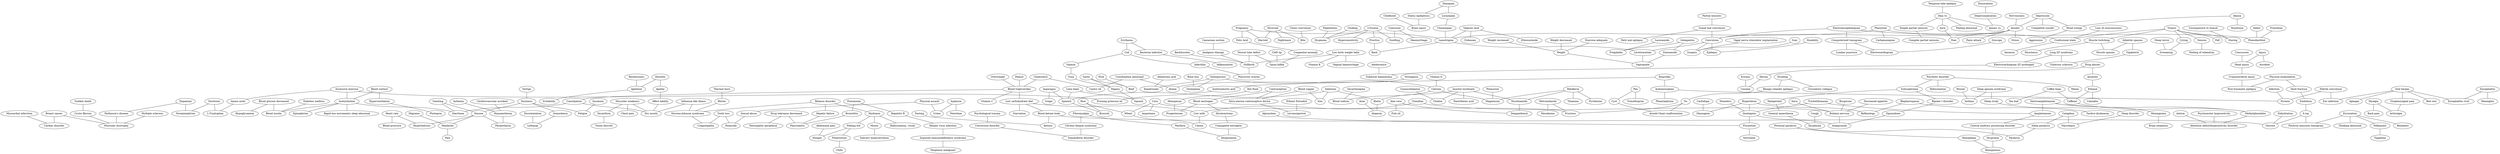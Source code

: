 strict graph layer1 {
	graph [name=layer1];
	node [label="\N"];
	168	[label="Breast cancer",
		level=2,
		src_id=172645,
		weight=0.0015129727336163719];
	341	[label="Cardiac disorder",
		src_id=173028,
		weight=0.0008286957650073594];
	168 -- 341	[level=2,
		weight=59.0];
	367	[label="Muscular dystrophy",
		level=1,
		src_id=181277,
		weight=0.0020167183302485453];
	168 -- 367	[level=2,
		weight=66.83];
	540	[label="Postictal paralysis",
		src_id=183927,
		weight=0.0005935309511560182];
	34	[label=Paralysis,
		level=2,
		src_id=182799,
		weight=0.0017268563413672627];
	540 -- 34	[level=1,
		weight=64.88];
	811	[label=Hemiplegia,
		src_id=177845,
		weight=0.00043651518465496423];
	540 -- 811	[level=1,
		weight=45.23];
	291	[label="Muscular weakness",
		src_id=181279,
		weight=0.0006913716631461381];
	186	[label=Dysarthria,
		src_id=175469,
		weight=0.0008808291944485747];
	291 -- 186	[level=2,
		weight=32.22];
	46	[label="Dry mouth",
		level=1,
		src_id=175420,
		weight=0.0022628987228231374];
	291 -- 46	[level=2,
		weight=40.31];
	140	[label="Chest pain",
		level=2,
		src_id=173530,
		weight=0.0011101850990396047];
	291 -- 140	[level=2,
		weight=34.97];
	177	[label="Diabetes mellitus",
		level=2,
		src_id=175126,
		weight=0.0014284929689067393];
	200	[label="Blood insulin",
		level=2,
		src_id=172218,
		weight=0.0016256660851276916];
	177 -- 200	[level=2,
		weight=86.5];
	257	[label=Divorced,
		src_id=175315,
		weight=0.0008180329978097095];
	43	[label=Nightmare,
		level=1,
		src_id=181828,
		weight=0.0017409541837483005];
	257 -- 43	[level=1,
		weight=34.68];
	193	[label=Married,
		level=2,
		src_id=180527,
		weight=0.001513248136047951];
	257 -- 193	[level=1,
		weight=42.19];
	71	[label=Bite,
		level=2,
		src_id=171768,
		weight=0.0011180925545109684];
	257 -- 71	[level=2,
		weight=42.32];
	30	[label="Psychotic disorder",
		level=1,
		src_id=184453,
		weight=0.0022872442677770648];
	75	[label=Schizophrenia,
		level=2,
		src_id=185574,
		weight=0.0016048434025626337];
	30 -- 75	[level=1,
		weight=54.72];
	15	[label=Hallucination,
		level=1,
		src_id=177734,
		weight=0.0025769135959557267];
	30 -- 15	[level=1,
		weight=54.97];
	95	[label=Mania,
		level=2,
		src_id=180503,
		weight=0.0015396092295466978];
	30 -- 95	[level=2,
		weight=50.79];
	144	[label=Oxcarbazepine,
		level=1,
		src_id=762,
		weight=0.002534724742924634];
	199	[label="Blood sodium",
		level=2,
		src_id=172362,
		weight=0.0015161316577229536];
	144 -- 199	[level=1,
		weight=65.33];
	629	[label=Asphyxia,
		src_id=171002,
		weight=0.0003477798106908701];
	546	[label=Petechiae,
		level=2,
		src_id=183306,
		weight=0.0011544660206136528];
	629 -- 546	[level=2,
		weight=102.09];
	154	[label=Crime,
		level=2,
		src_id=174555,
		weight=0.0012431000010563516];
	629 -- 154	[level=2,
		weight=18.47];
	268	[label=Pneumonia,
		src_id=183685,
		weight=0.000876350891292643];
	681	[label="Hepatitis B",
		src_id=177942,
		weight=0.0007902753444332545];
	268 -- 681	[level=2,
		weight=45.23];
	402	[label=Bronchitis,
		src_id=172749,
		weight=0.0005970424694191499];
	268 -- 402	[level=2,
		weight=92.31];
	195	[label=Fibromyalgia,
		level=2,
		src_id=176701,
		weight=0.0012346024671140274];
	700	[label="Chronic fatigue syndrome",
		src_id=173696,
		weight=0.00077090821530389];
	195 -- 700	[level=2,
		weight=118.94];
	646	[label=Warfarin,
		src_id=668,
		weight=0.00046977729417341913];
	195 -- 646	[level=2,
		weight=42.79];
	22	[label=Tremor,
		level=1,
		src_id=187373,
		weight=0.0032307227193221206];
	57	[label=Tension,
		level=2,
		src_id=186772,
		weight=0.0012139158091774662];
	22 -- 57	[level=2,
		weight=24.89];
	36	[label=Crying,
		level=1,
		src_id=174575,
		weight=0.0026914888545814483];
	22 -- 36	[level=1,
		weight=45.41];
	32	[label="Confusional state",
		level=1,
		src_id=174071,
		weight=0.0045697034034092344];
	22 -- 32	[level=1,
		weight=49.59];
	61	[label="Muscle twitching",
		level=1,
		src_id=181276,
		weight=0.002403814284374758];
	22 -- 61	[level=1,
		weight=52.0];
	17	[label=Fall,
		level=1,
		src_id=176540,
		weight=0.0027057777670907814];
	22 -- 17	[level=1,
		weight=47.12];
	48	[label=Staring,
		level=1,
		src_id=186369,
		weight=0.002015414171345836];
	22 -- 48	[level=1,
		weight=40.41];
	284	[label=Cyanocobalamin,
		level=1,
		src_id=108,
		weight=0.001785896627379339];
	655	[label=Choline,
		level=2,
		src_id=115,
		weight=0.0011908521845101832];
	284 -- 655	[level=1,
		weight=542.33];
	543	[label="Physical examination",
		src_id=183464,
		weight=0.0005235304459954017];
	456	[label="Skull fracture",
		src_id=185991,
		weight=0.0008114640460577113];
	543 -- 456	[level=1,
		weight=65.99];
	598	[label="Post-traumatic epilepsy",
		src_id=183904,
		weight=0.0006617534202240789];
	543 -- 598	[level=1,
		weight=78.67];
	226	[label=Embolism,
		level=2,
		src_id=175772,
		weight=0.0014684924134583453];
	456 -- 226	[level=1,
		weight=52.15];
	10	[label=Depression,
		level=1,
		src_id=175023,
		weight=0.005397617393762817];
	20	[label=Anxiety,
		level=1,
		src_id=170661,
		weight=0.007191629624041699];
	10 -- 20	[level=1,
		weight=108.88];
	166	[label="Completed suicide",
		level=2,
		src_id=174010,
		weight=0.0011065831406219];
	10 -- 166	[level=2,
		weight=45.98];
	206	[label="Mood swings",
		level=2,
		src_id=181119,
		weight=0.0013121116757693495];
	10 -- 206	[level=1,
		weight=45.59];
	411	[label=Serotonin,
		src_id=7810,
		weight=0.0009097244788577965];
	894	[label="L-Tryptophan",
		src_id=142,
		weight=0.0003490174238771454];
	411 -- 894	[level=1,
		weight=143.89];
	583	[label=Norepinephrine,
		src_id=358,
		weight=0.000701572436896661];
	411 -- 583	[level=1,
		weight=126.93];
	484	[label="Aloe vera",
		src_id=239686,
		weight=0.000783172265309865];
	262	[label="Fish oil",
		level=2,
		src_id=10993,
		weight=0.001048584448690985];
	484 -- 262	[level=2,
		weight=88.0];
	640	[label=Dexpanthenol,
		level=2,
		src_id=8294,
		weight=0.001081128810486123];
	484 -- 640	[level=2,
		weight=382.64];
	241	[label="Infantile spasms",
		level=2,
		src_id=178941,
		weight=0.001101286968617301];
	216	[label=Vigabatrin,
		level=2,
		src_id=1064,
		weight=0.0014135231908589934];
	241 -- 216	[level=2,
		weight=127.3];
	44	[label="Muscle spasms",
		level=1,
		src_id=181270,
		weight=0.0018373714123815425];
	241 -- 44	[level=2,
		weight=53.14];
	455	[label="Sudden death",
		level=2,
		src_id=186539,
		weight=0.0009983921071005913];
	512	[label="Cystic fibrosis",
		src_id=174787,
		weight=0.0009287396989345082];
	455 -- 512	[level=2,
		weight=168.6];
	123	[label=Vertigo,
		level=2,
		src_id=188478,
		weight=0.0012461528887498087];
	41	[label=Dizziness,
		level=1,
		src_id=175317,
		weight=0.004182753475121997];
	123 -- 41	[level=2,
		weight=41.14];
	408	[label=Selenium,
		src_id=9080,
		weight=0.0008301117929561951];
	278	[label=Spinach,
		level=2,
		src_id=8638,
		weight=0.0016070793322843157];
	408 -- 278	[level=1,
		weight=85.24];
	380	[label=Zinc,
		src_id=1526,
		weight=0.0009027028766143693];
	408 -- 380	[level=1,
		weight=234.71];
	422	[label=Biotin,
		level=2,
		src_id=114,
		weight=0.0014547127828869668];
	408 -- 422	[level=1,
		weight=145.41];
	507	[label=Erythema,
		src_id=176163,
		weight=0.0007910650059911101];
	633	[label=Cod,
		src_id=8995,
		weight=0.0006940904008132913];
	507 -- 633	[level=1,
		weight=148.42];
	710	[label="Bacterial infection",
		src_id=171220,
		weight=0.00031801231881585084];
	507 -- 710	[level=1,
		weight=80.61];
	435	[label="Drug tolerance decreased",
		src_id=175409,
		weight=0.000568687242132372];
	334	[label=Pancreatitis,
		level=2,
		src_id=182725,
		weight=0.001060776420561967];
	435 -- 334	[level=2,
		weight=61.31];
	182	[label="Neuropathy peripheral",
		level=2,
		src_id=181766,
		weight=0.001134383336211466];
	435 -- 182	[level=2,
		weight=47.49];
	125	[label=Pregnancy,
		level=1,
		src_id=184014,
		weight=0.0030884814220588502];
	421	[label="Folic Acid",
		level=2,
		src_id=150,
		weight=0.001248867018795569];
	125 -- 421	[level=1,
		weight=161.48];
	125 -- 193	[level=1,
		weight=40.32];
	122	[label=Lamotrigine,
		level=1,
		src_id=542,
		weight=0.006068998428846408];
	125 -- 122	[level=1,
		weight=89.36];
	831	[label=Cataplexy,
		src_id=173217,
		weight=0.0004605562160961688];
	267	[label="Sleep paralysis",
		src_id=186008,
		weight=0.000841186897171789];
	831 -- 267	[level=1,
		weight=68.93];
	175	[label=Narcolepsy,
		level=2,
		src_id=181475,
		weight=0.001601609499906586];
	831 -- 175	[level=1,
		weight=135.55];
	150	[label=Osteoporosis,
		level=1,
		src_id=182448,
		weight=0.0017415178322508606];
	215	[label=Calcium,
		level=1,
		src_id=1327,
		weight=0.0019150705632210527];
	150 -- 215	[level=1,
		weight=103.4];
	444	[label=Ibandronate,
		level=2,
		src_id=696,
		weight=0.0011273830129776888];
	150 -- 444	[level=2,
		weight=91.06];
	548	[label=Osteopenia,
		src_id=182445,
		weight=0.0005435621924389219];
	150 -- 548	[level=2,
		weight=88.09];
	16	[label=Nausea,
		level=1,
		src_id=181546,
		weight=0.003817163733503498];
	41 -- 16	[level=1,
		weight=104.52];
	38	[label=Somnolence,
		level=1,
		src_id=186129,
		weight=0.002921368758777029];
	41 -- 38	[level=1,
		weight=55.34];
	40	[label=Fatigue,
		level=1,
		src_id=176597,
		weight=0.0034094849159673375];
	41 -- 40	[level=1,
		weight=49.45];
	577	[label=Cholesterol,
		src_id=4273,
		weight=0.000508772103363336];
	325	[label="Blood triglycerides",
		level=1,
		src_id=172398,
		weight=0.0018556204639034843];
	577 -- 325	[level=2,
		weight=160.94];
	719	[label="Castor oil",
		src_id=9058,
		weight=0.0004103214386383958];
	577 -- 719	[level=2,
		weight=69.04];
	12	[label=Injury,
		level=1,
		src_id=179153,
		weight=0.003170260609283826];
	113	[label="Head injury",
		level=2,
		src_id=177785,
		weight=0.0014157969267107986];
	12 -- 113	[level=1,
		weight=58.81];
	142	[label=Accident,
		level=2,
		src_id=169612,
		weight=0.0016386138457590062];
	12 -- 142	[level=2,
		weight=48.41];
	94	[label="Temporal lobe epilepsy",
		level=1,
		src_id=186743,
		weight=0.002441495654908633];
	132	[label="Deja vu",
		level=1,
		src_id=174936,
		weight=0.002534898702066785];
	94 -- 132	[level=1,
		weight=56.18];
	225	[label="Exercise adequate",
		level=2,
		src_id=176259,
		weight=0.0010616983131704787];
	188	[label=Weight,
		level=1,
		src_id=188818,
		weight=0.00256109155980544];
	225 -- 188	[level=2,
		weight=54.85];
	208	[label="Hot flush",
		level=2,
		src_id=178313,
		weight=0.0010001309388685995];
	207	[label=Menopause,
		level=2,
		src_id=180770,
		weight=0.0010851334198662646];
	208 -- 207	[level=2,
		weight=62.79];
	118	[label="Simple partial seizures",
		level=1,
		src_id=185880,
		weight=0.0025264148989576156];
	132 -- 118	[level=1,
		weight=63.31];
	98	[label=Aura,
		level=1,
		src_id=171120,
		weight=0.003606559198555745];
	132 -- 98	[level=1,
		weight=72.75];
	163	[label="Feeling abnormal",
		level=2,
		src_id=176622,
		weight=0.001131233416126948];
	132 -- 163	[level=2,
		weight=36.16];
	222	[label="Jamais vu",
		level=2,
		src_id=179465,
		weight=0.0010860793252086933];
	132 -- 222	[level=2,
		weight=53.84];
	139	[label=Concussion,
		level=2,
		src_id=174060,
		weight=0.0010575292688389257];
	139 -- 113	[level=2,
		weight=44.25];
	476	[label="Lima bean",
		src_id=8610,
		weight=0.000951798002990604];
	476 -- 278	[level=1,
		weight=250.75];
	351	[label=Squash,
		level=2,
		src_id=8639,
		weight=0.0015183902051071373];
	476 -- 351	[level=1,
		weight=354.81];
	365	[label="Oral herpes",
		level=2,
		src_id=182307,
		weight=0.001353446309060646];
	375	[label=Aphagia,
		level=2,
		src_id=170723,
		weight=0.0012873104672853498];
	365 -- 375	[level=2,
		weight=327.6];
	26	[label="Oropharyngeal pain",
		level=1,
		src_id=182375,
		weight=0.002063024887995477];
	365 -- 26	[level=1,
		weight=39.95];
	344	[label="Bed rest",
		level=2,
		src_id=171331,
		weight=0.001164508152996071];
	365 -- 344	[level=2,
		weight=236.88];
	398	[label="Encephalitis viral",
		src_id=175824,
		weight=0.0008031014509221247];
	365 -- 398	[level=2,
		weight=115.75];
	227	[label="Ear infection",
		src_id=175529,
		weight=0.0009304920765623234];
	365 -- 227	[level=1,
		weight=52.78];
	153	[label=Drooling,
		src_id=175344,
		weight=0.0009921885100360696];
	302	[label="Benign rolandic epilepsy",
		src_id=171412,
		weight=0.0007265767869269876];
	153 -- 302	[level=2,
		weight=30.19];
	83	[label="Circulatory collapse",
		level=2,
		src_id=173757,
		weight=0.0010710601869079474];
	153 -- 83	[level=2,
		weight=26.2];
	424	[label="X-ray",
		level=2,
		src_id=188917,
		weight=0.0010775404547227745];
	226 -- 424	[level=1,
		weight=179.77];
	675	[label="Long QT syndrome",
		src_id=180115,
		weight=0.00045924640604798003];
	692	[label="Electrocardiogram QT prolonged",
		src_id=175686,
		weight=0.00047105217205729687];
	675 -- 692	[level=2,
		weight=103.72];
	486	[label="Tuberous sclerosis",
		src_id=187499,
		weight=0.0005424215192112821];
	675 -- 486	[level=2,
		weight=36.38];
	339	[label="Influenza like illness",
		src_id=179014,
		weight=0.0008014997132828621];
	220	[label="Stevens-Johnson syndrome",
		level=2,
		src_id=186406,
		weight=0.0015432626854950638];
	339 -- 220	[level=2,
		weight=83.71];
	339 -- 46	[level=2,
		weight=55.15];
	363	[label="Physical assault",
		src_id=183459,
		weight=0.0007715119933071784];
	388	[label="Sexual abuse",
		src_id=185809,
		weight=0.0009019678395670278];
	363 -- 388	[level=2,
		weight=64.26];
	363 -- 154	[level=2,
		weight=66.38];
	560	[label="Excessive exercise",
		level=2,
		src_id=176247,
		weight=0.0015893738625358126];
	264	[label="Amino acids",
		level=1,
		src_id=8309,
		weight=0.0018171058870276812];
	560 -- 264	[level=1,
		weight=292.38];
	308	[label=Acetylcholine,
		level=1,
		src_id=2951,
		weight=0.003267540456224283];
	560 -- 308	[level=1,
		weight=480.36];
	350	[label="Evening primrose oil",
		level=1,
		src_id=9213,
		weight=0.0020219358983983833];
	560 -- 350	[level=1,
		weight=402.63];
	39	[label="Heart rate",
		level=2,
		src_id=177799,
		weight=0.0016615884541936602];
	3	[label=Hyperhidrosis,
		level=1,
		src_id=178464,
		weight=0.002894317404473477];
	39 -- 3	[level=1,
		weight=43.39];
	18	[label="Blood pressure",
		level=1,
		src_id=172305,
		weight=0.0023794702000934195];
	39 -- 18	[level=1,
		weight=60.51];
	179	[label="Decreased appetite",
		level=2,
		src_id=174910,
		weight=0.0010449318355929289];
	342	[label="Bulimia nervosa",
		level=2,
		src_id=172802,
		weight=0.0012989858158976258];
	179 -- 342	[level=2,
		weight=53.2];
	326	[label="Blood cortisol",
		level=1,
		src_id=172060,
		weight=0.0019357192812707144];
	326 -- 308	[level=1,
		weight=224.46];
	274	[label=Hyperventilation,
		src_id=178550,
		weight=0.0009555228259171984];
	326 -- 274	[level=2,
		weight=137.08];
	510	[label="Drug abuser",
		src_id=175348,
		weight=0.0005051680030229714];
	413	[label=Heroin,
		src_id=1393,
		weight=0.000721108356601148];
	510 -- 413	[level=2,
		weight=58.77];
	305	[label=Alcoholic,
		src_id=169964,
		weight=0.0008259711324044653];
	510 -- 305	[level=2,
		weight=79.47];
	91	[label="Complex partial seizures",
		level=1,
		src_id=174011,
		weight=0.0033669628925900572];
	118 -- 91	[level=1,
		weight=74.26];
	78	[label=Nervousness,
		level=1,
		src_id=181699,
		weight=0.00196343489860732];
	78 -- 20	[level=1,
		weight=39.88];
	203	[label="Vitamin D",
		level=2,
		src_id=9042,
		weight=0.0015717768209295817];
	203 -- 215	[level=2,
		weight=149.84];
	164	[label=Dissociation,
		level=2,
		src_id=175285,
		weight=0.001105859960377227];
	165	[label=Depersonalisation,
		level=2,
		src_id=175018,
		weight=0.0014996753105679537];
	164 -- 165	[level=2,
		weight=52.78];
	178	[label=Dehydration,
		level=2,
		src_id=174932,
		weight=0.0010055901477009552];
	104	[label=Glucose,
		level=2,
		src_id=8280,
		weight=0.001657374083556313];
	178 -- 104	[level=2,
		weight=53.1];
	707	[label="Blood copper",
		src_id=172045,
		weight=0.00030810695721414345];
	707 -- 380	[level=1,
		weight=55.9];
	552	[label="Intra-uterine contraceptive device",
		src_id=179325,
		weight=0.0008788658331042069];
	707 -- 552	[level=1,
		weight=79.3];
	297	[label=Hostility,
		src_id=178312,
		weight=0.0008335790243328781];
	406	[label=Apathy,
		src_id=170717,
		weight=0.0005139842229041516];
	297 -- 406	[level=1,
		weight=39.25];
	28	[label=Agitation,
		level=1,
		src_id=169902,
		weight=0.0018932125106081406];
	297 -- 28	[level=1,
		weight=37.16];
	65	[label=Restlessness,
		level=2,
		src_id=185171,
		weight=0.0010832019749598641];
	65 -- 28	[level=2,
		weight=41.34];
	191	[label=Overweight,
		level=2,
		src_id=182592,
		weight=0.0010291440837678606];
	191 -- 325	[level=2,
		weight=65.55];
	233	[label=Dopamine,
		level=2,
		src_id=974,
		weight=0.0013526035753482696];
	233 -- 583	[level=1,
		weight=133.68];
	458	[label="Parkinson's disease",
		level=2,
		src_id=182898,
		weight=0.001113114205722105];
	233 -- 458	[level=1,
		weight=47.15];
	92	[label=Autism,
		level=2,
		src_id=171128,
		weight=0.0014928525670669214];
	229	[label="Attention deficit/hyperactivity disorder",
		level=2,
		src_id=171101,
		weight=0.0014265202133701203];
	92 -- 229	[level=2,
		weight=44.37];
	480	[label=Haloperidol,
		src_id=491,
		weight=0.0005478391471254663];
	75 -- 480	[level=2,
		weight=30.28];
	301	[label="Bipolar I disorder",
		level=2,
		src_id=171760,
		weight=0.001043676937014173];
	75 -- 301	[level=1,
		weight=46.86];
	298	[label="Herpes virus infection",
		level=2,
		src_id=178111,
		weight=0.0014793730989845415];
	681 -- 298	[level=2,
		weight=64.69];
	50	[label="Feeling of relaxation",
		level=2,
		src_id=176630,
		weight=0.0012621888559250958];
	57 -- 50	[level=2,
		weight=28.67];
	232	[label=Asparagus,
		level=2,
		src_id=8577,
		weight=0.0016191078334887316];
	232 -- 278	[level=2,
		weight=236.88];
	352	[label=Grape,
		level=2,
		src_id=8603,
		weight=0.001036999137383177];
	232 -- 352	[level=2,
		weight=158.25];
	397	[label="General anaesthesia",
		src_id=177267,
		weight=0.0008006274115159032];
	480 -- 397	[level=2,
		weight=121.62];
	198	[label=Contraception,
		level=1,
		src_id=174350,
		weight=0.0018304575581175751];
	212	[label="Blood oestrogen",
		level=1,
		src_id=172274,
		weight=0.0021712169292174874];
	198 -- 212	[level=1,
		weight=92.05];
	198 -- 552	[level=1,
		weight=89.31];
	101	[label=Screaming,
		level=2,
		src_id=185624,
		weight=0.0012853671292025804];
	36 -- 101	[level=2,
		weight=57.8];
	37	[label="Thermal burn",
		level=2,
		src_id=186899,
		weight=0.0012716449517162544];
	259	[label=Blister,
		level=2,
		src_id=171902,
		weight=0.0010220659509458324];
	37 -- 259	[level=2,
		weight=20.92];
	93	[label="Valproic Acid",
		level=1,
		src_id=304,
		weight=0.005305496918110635];
	145	[label=Clobazam,
		level=2,
		src_id=339,
		weight=0.0012444943385843583];
	93 -- 145	[level=2,
		weight=26.02];
	187	[label=Ethosuximide,
		level=2,
		src_id=580,
		weight=0.0010269919767833828];
	93 -- 187	[level=2,
		weight=32.89];
	93 -- 122	[level=1,
		weight=120.82];
	31	[label=Migraine,
		level=1,
		src_id=180996,
		weight=0.002973154497413961];
	54	[label=Headache,
		level=1,
		src_id=177790,
		weight=0.003629731411491833];
	31 -- 54	[level=1,
		weight=94.85];
	264 -- 894	[level=1,
		weight=61.08];
	247	[label=Garlic,
		level=2,
		src_id=8602,
		weight=0.0011685537956790753];
	170	[label=Beef,
		level=2,
		src_id=8582,
		weight=0.0012853107953504988];
	247 -- 170	[level=2,
		weight=89.45];
	306	[label=Papaya,
		level=2,
		src_id=8707,
		weight=0.0013498239292479028];
	247 -- 306	[level=2,
		weight=109.87];
	9	[label=Electroencephalogram,
		level=1,
		src_id=175720,
		weight=0.008190389638790598];
	9 -- 32	[level=1,
		weight=81.5];
	55	[label="Computerised tomogram",
		level=1,
		src_id=174039,
		weight=0.002476901963987182];
	9 -- 55	[level=1,
		weight=73.05];
	1	[label=Convulsion,
		level=1,
		src_id=174366,
		weight=0.021183283532887193];
	9 -- 1	[level=1,
		weight=147.32];
	263	[label=Peanut,
		level=2,
		src_id=8623,
		weight=0.0010530660735478781];
	263 -- 325	[level=2,
		weight=121.92];
	62	[label=Disorientation,
		level=2,
		src_id=175277,
		weight=0.0012049087227801744];
	128	[label=Lethargy,
		src_id=179887,
		weight=0.0009609147402370983];
	62 -- 128	[level=2,
		weight=30.67];
	450	[label=Carbidopa,
		level=2,
		src_id=181,
		weight=0.0017154836936239186];
	448	[label=Olanzapine,
		level=2,
		src_id=324,
		weight=0.0012007975794819012];
	450 -- 448	[level=2,
		weight=245.95];
	848	[label="Affect lability",
		src_id=169892,
		weight=0.00027380333896749164];
	406 -- 848	[level=1,
		weight=48.18];
	68	[label="Myocardial infarction",
		level=2,
		src_id=181366,
		weight=0.00127019467500654];
	68 -- 341	[level=2,
		weight=38.51];
	214	[label=Pork,
		level=2,
		src_id=8631,
		weight=0.0011829321134084166];
	214 -- 170	[level=2,
		weight=137.08];
	77	[label="Partial seizures",
		level=1,
		src_id=182927,
		weight=0.0029395429462631636];
	59	[label="Grand mal convulsion",
		level=1,
		src_id=177516,
		weight=0.007439468297569785];
	77 -- 59	[level=1,
		weight=69.43];
	66	[label="Panic attack",
		level=1,
		src_id=182745,
		weight=0.002527424492525558];
	20 -- 66	[level=1,
		weight=68.7];
	20 -- 1	[level=1,
		weight=75.71];
	42	[label=Stress,
		level=1,
		src_id=186464,
		weight=0.005489881201732726];
	20 -- 42	[level=1,
		weight=100.25];
	25	[label=Fear,
		level=1,
		src_id=176601,
		weight=0.00423180013877655];
	20 -- 25	[level=1,
		weight=72.45];
	559	[label=Excoriation,
		level=2,
		src_id=176257,
		weight=0.0015072791917328573];
	134	[label=Felbamate,
		level=1,
		src_id=935,
		weight=0.002019205396404736];
	559 -- 134	[level=1,
		weight=134.72];
	133	[label=Blindness,
		level=2,
		src_id=171894,
		weight=0.0017184262038436784];
	559 -- 133	[level=2,
		weight=104.98];
	238	[label="Positron emission tomogram",
		level=2,
		src_id=183853,
		weight=0.001727040123551756];
	559 -- 238	[level=1,
		weight=197.71];
	425	[label="Thinking abnormal",
		level=2,
		src_id=186910,
		weight=0.0014960127645805004];
	559 -- 425	[level=2,
		weight=402.17];
	136	[label=Diazepam,
		level=2,
		src_id=815,
		weight=0.001472822668299216];
	29	[label=Lorazepam,
		level=1,
		src_id=177,
		weight=0.00198802506334235];
	136 -- 29	[level=1,
		weight=64.04];
	74	[label="Status epilepticus",
		level=2,
		src_id=186374,
		weight=0.0014355552851170674];
	136 -- 74	[level=1,
		weight=51.73];
	110	[label=Irritability,
		level=2,
		src_id=179437,
		weight=0.0014844055924761333];
	28 -- 110	[level=2,
		weight=32.62];
	259 -- 220	[level=2,
		weight=68.55];
	414	[label=Kava,
		level=2,
		src_id=1286,
		weight=0.0011081400632533811];
	414 -- 342	[level=2,
		weight=133.68];
	138	[label="Craniocerebral injury",
		level=2,
		src_id=174523,
		weight=0.0016166371406425278];
	113 -- 138	[level=1,
		weight=55.43];
	374	[label=Blepharospasm,
		level=2,
		src_id=171891,
		weight=0.001123184720707445];
	189	[label="Tardive dyskinesia",
		level=2,
		src_id=186723,
		weight=0.001041289017293451];
	374 -- 189	[level=2,
		weight=76.22];
	535	[label=Reflexology,
		src_id=184940,
		weight=0.0005765138596051789];
	374 -- 535	[level=2,
		weight=84.25];
	23	[label="Loss of consciousness",
		level=1,
		src_id=180127,
		weight=0.003902299080386455];
	23 -- 32	[level=1,
		weight=68.66];
	383	[label=Risperidone,
		src_id=720,
		weight=0.0009743370377009551];
	63	[label=Quetiapine,
		level=1,
		src_id=1208,
		weight=0.0020666863962951567];
	383 -- 63	[level=2,
		weight=84.02];
	383 -- 448	[level=2,
		weight=170.21];
	383 -- 535	[level=2,
		weight=76.82];
	348	[label="Acquired immunodeficiency syndrome",
		src_id=169676,
		weight=0.000923137459853168];
	298 -- 348	[level=2,
		weight=236.88];
	277	[label="Caesarean section",
		level=2,
		src_id=172875,
		weight=0.0010275045471049699];
	346	[label="Analgesic therapy",
		level=2,
		src_id=170274,
		weight=0.0010486869847266909];
	277 -- 346	[level=2,
		weight=63.44];
	171	[label=Tiagabine,
		level=2,
		src_id=892,
		weight=0.0010722260667499243];
	134 -- 171	[level=2,
		weight=53.71];
	21	[label=Vomiting,
		level=1,
		src_id=188709,
		weight=0.002237717673427465];
	21 -- 16	[level=1,
		weight=60.95];
	51	[label=Diarrhoea,
		level=1,
		src_id=175200,
		weight=0.002206719793927423];
	21 -- 51	[level=1,
		weight=58.45];
	143	[label=Clonazepam,
		level=2,
		src_id=1052,
		weight=0.0017203199085305948];
	29 -- 143	[level=1,
		weight=47.22];
	245	[label="Congenital anomaly",
		level=2,
		src_id=174082,
		weight=0.0014209603544620777];
	421 -- 245	[level=1,
		weight=110.38];
	138 -- 598	[level=1,
		weight=156.92];
	416	[label=Clonidine,
		src_id=562,
		weight=0.0007089189872350105];
	307	[label="Cow milk",
		level=2,
		src_id=8613,
		weight=0.0017310414748003004];
	416 -- 307	[level=1,
		weight=58.9];
	416 -- 342	[level=1,
		weight=80.61];
	111	[label=Infant,
		level=2,
		src_id=178934,
		weight=0.0012025318431048166];
	99	[label=Phenobarbital,
		level=1,
		src_id=1158,
		weight=0.0025713759378250835];
	111 -- 99	[level=2,
		weight=34.76];
	84	[label=Choking,
		level=2,
		src_id=173576,
		weight=0.001063173677777514];
	33	[label=Dyspnoea,
		level=1,
		src_id=175501,
		weight=0.0017803242471438464];
	84 -- 33	[level=2,
		weight=23.93];
	280	[label=Magnesium,
		level=2,
		src_id=1330,
		weight=0.0016092281981076096];
	215 -- 280	[level=1,
		weight=221.48];
	215 -- 199	[level=1,
		weight=75.83];
	201	[label="Blood glucose decreased",
		level=2,
		src_id=172155,
		weight=0.0014373443994458426];
	80	[label=Hypoglycaemia,
		level=2,
		src_id=178590,
		weight=0.001664842412651862];
	201 -- 80	[level=2,
		weight=106.03];
	201 -- 200	[level=2,
		weight=84.45];
	663	[label="Somatoform disorder",
		src_id=186112,
		weight=0.0005511520181053938];
	700 -- 663	[level=2,
		weight=152.63];
	320	[label=Fasting,
		level=2,
		src_id=176590,
		weight=0.0010019199416581607];
	253	[label=Ketosis,
		level=2,
		src_id=179595,
		weight=0.0014825365162707655];
	320 -- 253	[level=2,
		weight=165.14];
	415	[label=Ibuprofen,
		src_id=1035,
		weight=0.0008072654675934857];
	282	[label="Acetylsalicylic acid",
		src_id=931,
		weight=0.0009214581915706249];
	415 -- 282	[level=1,
		weight=94.01];
	146	[label=Acetaminophen,
		level=1,
		src_id=307,
		weight=0.0021478198654316686];
	415 -- 146	[level=1,
		weight=143.43];
	64	[label=Gabapentin,
		level=1,
		src_id=982,
		weight=0.002318343997021659];
	159	[label=Pregabalin,
		level=2,
		src_id=221,
		weight=0.0014114828052947035];
	64 -- 159	[level=1,
		weight=65.48];
	135	[label=Zonisamide,
		level=1,
		src_id=895,
		weight=0.0025595133472386933];
	64 -- 135	[level=1,
		weight=42.55];
	424 -- 238	[level=1,
		weight=50.45];
	424 -- 104	[level=1,
		weight=63.44];
	157	[label=Lacosamide,
		level=1,
		src_id=5491,
		weight=0.001865963885589443];
	157 -- 159	[level=1,
		weight=44.65];
	309	[label=Cocaine,
		src_id=893,
		weight=0.0009701620727076309];
	413 -- 309	[level=2,
		weight=79.05];
	115	[label=Constipation,
		level=2,
		src_id=174340,
		weight=0.0014432081619389205];
	325 -- 115	[level=1,
		weight=63.44];
	394	[label="Low carbohydrate diet",
		level=2,
		src_id=180136,
		weight=0.0016963404361697923];
	325 -- 394	[level=1,
		weight=472.75];
	106	[label="Vitamin C",
		level=2,
		src_id=118,
		weight=0.001711875241178114];
	325 -- 106	[level=2,
		weight=118.94];
	659	[label=Trichotillomania,
		src_id=187413,
		weight=0.0005130347621244177];
	330	[label=Amphetamine,
		level=1,
		src_id=173,
		weight=0.0023355995601714247];
	659 -- 330	[level=1,
		weight=91.19];
	659 -- 63	[level=1,
		weight=107.14];
	13	[label=Childhood,
		level=1,
		src_id=173551,
		weight=0.002811745908108317];
	24	[label="Brain injury",
		level=1,
		src_id=172600,
		weight=0.0023940548485652693];
	13 -- 24	[level=1,
		weight=31.74];
	260	[label="Balance disorder",
		level=2,
		src_id=171241,
		weight=0.001143025201032978];
	366	[label=Mydriasis,
		level=2,
		src_id=181328,
		weight=0.0010431740347056112];
	260 -- 366	[level=2,
		weight=81.11];
	260 -- 220	[level=2,
		weight=47.83];
	224	[label="Hepatic failure",
		level=2,
		src_id=177896,
		weight=0.0014638188377237111];
	260 -- 224	[level=2,
		weight=47.15];
	120	[label=Myalgia,
		level=2,
		src_id=181289,
		weight=0.0012053478976603719];
	72	[label="Back pain",
		level=2,
		src_id=171211,
		weight=0.0016844904265314949];
	120 -- 72	[level=2,
		weight=32.68];
	246	[label=Arthralgia,
		level=2,
		src_id=170937,
		weight=0.0010182404937266291];
	120 -- 246	[level=2,
		weight=46.75];
	410	[label="Inositol nicotinate",
		level=2,
		src_id=7903,
		weight=0.001707645651089037];
	410 -- 655	[level=1,
		weight=861.13];
	477	[label=Nicotinamide,
		level=1,
		src_id=2556,
		weight=0.002116925340593475];
	410 -- 477	[level=1,
		weight=438.61];
	412	[label="Pantothenic acid",
		level=2,
		src_id=1701,
		weight=0.001715200785338295];
	410 -- 412	[level=2,
		weight=549.21];
	410 -- 422	[level=1,
		weight=431.07];
	386	[label=Buspirone,
		level=2,
		src_id=479,
		weight=0.0010726061705944522];
	386 -- 342	[level=2,
		weight=107.14];
	184	[label=Homeless,
		level=2,
		src_id=178289,
		weight=0.0011211265206316227];
	184 -- 63	[level=2,
		weight=25.98];
	497	[label="Neural tube defect",
		level=2,
		src_id=181701,
		weight=0.0011576820181728527];
	190	[label=Stillbirth,
		level=1,
		src_id=186413,
		weight=0.0034063847659718486];
	497 -- 190	[level=1,
		weight=281.97];
	426	[label="Spina bifida",
		level=2,
		src_id=186194,
		weight=0.001229422774296933];
	497 -- 426	[level=1,
		weight=243.61];
	85	[label=Amnesia,
		level=1,
		src_id=170136,
		weight=0.003670554159831233];
	32 -- 85	[level=1,
		weight=48.69];
	181	[label=Rice,
		level=2,
		src_id=8633,
		weight=0.0013726195936323733];
	231	[label=Wheat,
		level=2,
		src_id=8648,
		weight=0.0013186419709932129];
	181 -- 231	[level=1,
		weight=107.14];
	249	[label=Broccoli,
		level=2,
		src_id=8584,
		weight=0.0017175653551483447];
	181 -- 249	[level=1,
		weight=83.56];
	8	[label=Wound,
		level=2,
		src_id=188883,
		weight=0.0015869843567510812];
	27	[label=Asthma,
		level=1,
		src_id=171037,
		weight=0.001997810328520221];
	8 -- 27	[level=2,
		weight=20.06];
	372	[label="Coordination abnormal",
		src_id=174383,
		weight=0.0007894355947713821];
	372 -- 719	[level=2,
		weight=87.06];
	230	[label=Ataxia,
		level=2,
		src_id=171054,
		weight=0.001041958702389808];
	372 -- 230	[level=2,
		weight=49.8];
	81	[label=Encephalitis,
		level=2,
		src_id=175799,
		weight=0.0015073118208824914];
	79	[label=Meningitis,
		level=2,
		src_id=180708,
		weight=0.0016404704091687356];
	81 -- 79	[level=2,
		weight=84.17];
	81 -- 398	[level=2,
		weight=38.68];
	454	[label=Tic,
		src_id=187074,
		weight=0.0006281933437374971];
	302 -- 454	[level=2,
		weight=58.38];
	483	[label=Riboflavin,
		level=1,
		src_id=132,
		weight=0.0019988040957587606];
	483 -- 477	[level=1,
		weight=1000.0];
	420	[label=Pyridoxine,
		level=2,
		src_id=156,
		weight=0.0010237514839976638];
	483 -- 420	[level=2,
		weight=343.79];
	483 -- 280	[level=1,
		weight=91.78];
	451	[label=Thiamine,
		level=1,
		src_id=144,
		weight=0.0019609809401004946];
	483 -- 451	[level=1,
		weight=984.77];
	216 -- 486	[level=2,
		weight=49.99];
	607	[label=Miosis,
		src_id=181021,
		weight=0.0009471220267589263];
	366 -- 607	[level=2,
		weight=193.99];
	130	[label="Feeling hot",
		level=2,
		src_id=176626,
		weight=0.0015099303217477895];
	366 -- 130	[level=2,
		weight=47.66];
	129	[label="Hallucination, visual",
		level=2,
		src_id=177740,
		weight=0.001721871137331157];
	366 -- 129	[level=2,
		weight=77.6];
	632	[label=Abasia,
		src_id=169482,
		weight=0.0008216887083258005];
	632 -- 206	[level=2,
		weight=41.47];
	223	[label=Hypotonia,
		level=2,
		src_id=178665,
		weight=0.0013632858904384679];
	632 -- 223	[level=2,
		weight=250.37];
	115 -- 51	[level=1,
		weight=63.65];
	115 -- 46	[level=1,
		weight=63.75];
	644	[label=Desipramine,
		src_id=1135,
		weight=0.0006982761272047948];
	646 -- 644	[level=2,
		weight=118.94];
	49	[label="Vision blurred",
		level=2,
		src_id=188580,
		weight=0.0014499457755025905];
	186 -- 49	[level=2,
		weight=30.63];
	61 -- 44	[level=1,
		weight=46.91];
	151	[label=Myoclonus,
		level=2,
		src_id=181386,
		weight=0.0011684068421928483];
	61 -- 151	[level=2,
		weight=36.35];
	477 -- 640	[level=2,
		weight=596.89];
	308 -- 51	[level=1,
		weight=81.69];
	308 -- 200	[level=2,
		weight=157.97];
	172	[label=Epinephrine,
		level=2,
		src_id=654,
		weight=0.0014799902593236208];
	308 -- 172	[level=2,
		weight=126.93];
	362	[label="Rapid eye movements sleep abnormal",
		level=2,
		src_id=184785,
		weight=0.0010595064859519445];
	308 -- 362	[level=2,
		weight=187.73];
	16 -- 54	[level=1,
		weight=85.24];
	35	[label=Paraesthesia,
		level=1,
		src_id=182787,
		weight=0.0030602073943578525];
	16 -- 35	[level=1,
		weight=48.31];
	16 -- 3	[level=1,
		weight=47.44];
	580	[label=Metronidazole,
		level=2,
		src_id=902,
		weight=0.0010781896374491493];
	584	[label=Mesalazine,
		level=2,
		src_id=235,
		weight=0.001177053643025352];
	580 -- 584	[level=2,
		weight=531.72];
	441	[label=Fructose,
		src_id=3934,
		weight=0.0008577665013947164];
	580 -- 441	[level=2,
		weight=147.41];
	19	[label=Insomnia,
		level=1,
		src_id=179162,
		weight=0.002204332585390886];
	19 -- 40	[level=1,
		weight=30.82];
	205	[label=Corn,
		level=2,
		src_id=8641,
		weight=0.0013300410071880266];
	205 -- 231	[level=2,
		weight=144.12];
	205 -- 441	[level=2,
		weight=191.26];
	234	[label=Aspartame,
		level=2,
		src_id=159,
		weight=0.0011446729458059277];
	205 -- 234	[level=2,
		weight=86.16];
	149	[label=Scar,
		level=1,
		src_id=185551,
		weight=0.001767244028178325];
	117	[label=Surgery,
		level=1,
		src_id=186589,
		weight=0.004030986189366922];
	149 -- 117	[level=1,
		weight=52.63];
	269	[label="Petit mal epilepsy",
		level=2,
		src_id=183307,
		weight=0.0010477388970036822];
	59 -- 269	[level=2,
		weight=59.99];
	59 -- 1	[level=1,
		weight=122.06];
	116	[label=Ethanol,
		level=1,
		src_id=884,
		weight=0.002092393569196102];
	305 -- 116	[level=2,
		weight=47.03];
	251	[label="Sleep apnoea syndrome",
		level=2,
		src_id=185998,
		weight=0.0013350860613132389];
	251 -- 27	[level=1,
		weight=34.72];
	286	[label="Sleep study",
		src_id=186011,
		weight=0.0009289897513627559];
	251 -- 286	[level=1,
		weight=154.48];
	493	[label="Psychological trauma",
		level=2,
		src_id=184441,
		weight=0.0010486959342073184];
	155	[label="Conversion disorder",
		level=2,
		src_id=174365,
		weight=0.0012084081756037382];
	493 -- 155	[level=2,
		weight=94.11];
	473	[label=Salmon,
		src_id=8996,
		weight=0.0006755743213954945];
	633 -- 473	[level=1,
		weight=75.05];
	254	[label=Infertility,
		level=2,
		src_id=178985,
		weight=0.0014035514738785077];
	633 -- 254	[level=1,
		weight=73.7];
	45	[label=Infection,
		level=2,
		src_id=178954,
		weight=0.0015771736409076875];
	7	[label=Pyrexia,
		level=1,
		src_id=184658,
		weight=0.0033365769403179736];
	45 -- 7	[level=2,
		weight=47.89];
	478	[label=Dextroamphetamine,
		level=1,
		src_id=1510,
		weight=0.0019595852231327595];
	608	[label=Meningioma,
		src_id=180703,
		weight=0.00031372791664247875];
	478 -- 608	[level=2,
		weight=52.36];
	478 -- 330	[level=1,
		weight=864.22];
	356	[label=Methylphenidate,
		level=2,
		src_id=411,
		weight=0.00124332684218425];
	478 -- 356	[level=1,
		weight=180.57];
	167	[label="Clonic convulsion",
		level=2,
		src_id=173791,
		weight=0.0011514547450181048];
	167 -- 71	[level=2,
		weight=36.44];
	158	[label=Ecstasy,
		level=2,
		src_id=1395,
		weight=0.0011922335984492032];
	158 -- 309	[level=2,
		weight=63.44];
	453	[label="Tooth loss",
		src_id=187177,
		weight=0.0007410096729693109];
	324	[label=Coagulopathy,
		src_id=173874,
		weight=0.0009055343636269885];
	453 -- 324	[level=2,
		weight=76.82];
	395	[label=Homicide,
		src_id=178293,
		weight=0.0006235889817841294];
	453 -- 395	[level=2,
		weight=47.15];
	848 -- 46	[level=1,
		weight=47.15];
	173	[label="Sleep terror",
		level=2,
		src_id=186015,
		weight=0.0011229884967782042];
	173 -- 101	[level=2,
		weight=57.59];
	270	[label=Nystagmus,
		level=2,
		src_id=181981,
		weight=0.0010096638461246108];
	270 -- 230	[level=2,
		weight=49.62];
	82	[label=Cough,
		level=2,
		src_id=174493,
		weight=0.001420814592080106];
	508	[label=Dysphonia,
		src_id=175495,
		weight=0.0004205309272884236];
	82 -- 508	[level=2,
		weight=28.62];
	361	[label=Starvation,
		level=2,
		src_id=186370,
		weight=0.0015500898244368258];
	394 -- 361	[level=2,
		weight=386.98];
	394 -- 307	[level=1,
		weight=284.05];
	258	[label="Blood ketone body",
		level=2,
		src_id=172233,
		weight=0.0016926721894202751];
	394 -- 258	[level=1,
		weight=300.38];
	26 -- 246	[level=2,
		weight=41.82];
	148	[label="Subdural haematoma",
		level=2,
		src_id=186514,
		weight=0.0016433203753160462];
	692 -- 148	[level=2,
		weight=44.15];
	220 -- 324	[level=2,
		weight=71.76];
	237	[label=Urticaria,
		level=2,
		src_id=188054,
		weight=0.0011519886979077666];
	124	[label=Pruritus,
		level=2,
		src_id=184366,
		weight=0.0017059221377840393];
	237 -- 124	[level=1,
		weight=51.42];
	14	[label=Swelling,
		level=1,
		src_id=186614,
		weight=0.0023700279579685593];
	237 -- 14	[level=1,
		weight=47.36];
	183	[label=Hypersensitivity,
		level=2,
		src_id=178510,
		weight=0.0013503497132345036];
	237 -- 183	[level=2,
		weight=61.02];
	237 -- 33	[level=1,
		weight=33.52];
	737	[label=Ziprasidone,
		src_id=237,
		weight=0.00038307525186565396];
	301 -- 737	[level=1,
		weight=71.76];
	156	[label="Brain neoplasm",
		level=2,
		src_id=172610,
		weight=0.001101443567878527];
	608 -- 156	[level=2,
		weight=27.02];
	69	[label=Inflammation,
		level=1,
		src_id=178993,
		weight=0.00198462035693274];
	710 -- 69	[level=1,
		weight=44.62];
	155 -- 663	[level=2,
		weight=38.24];
	568	[label=Barbiturates,
		level=2,
		src_id=171262,
		weight=0.0010074895812820898];
	568 -- 190	[level=2,
		weight=281.97];
	520	[label=Pea,
		src_id=8621,
		weight=0.0004446325967189961];
	650	[label=Trimethoprim,
		level=2,
		src_id=429,
		weight=0.0010773741852495855];
	520 -- 650	[level=2,
		weight=133.68];
	197	[label=Cyst,
		src_id=174772,
		weight=0.0009315303627485157];
	520 -- 197	[level=2,
		weight=66.25];
	38 -- 128	[level=2,
		weight=26.78];
	267 -- 34	[level=1,
		weight=46.49];
	239	[label=Photopsia,
		level=2,
		src_id=183450,
		weight=0.0010913660302249992];
	274 -- 239	[level=2,
		weight=44.57];
	282 -- 350	[level=1,
		weight=122.8];
	311	[label="Weight increased",
		level=2,
		src_id=188826,
		weight=0.001482457976309422];
	311 -- 188	[level=2,
		weight=133.59];
	471	[label="Arnold-Chiari malformation",
		src_id=170858,
		weight=0.0009273545438066925];
	454 -- 471	[level=2,
		weight=94.31];
	454 -- 441	[level=2,
		weight=88.0];
	60	[label=Alprazolam,
		level=2,
		src_id=393,
		weight=0.0014604351943411486];
	329	[label=Fluoxetine,
		level=2,
		src_id=461,
		weight=0.0010060472468016869];
	60 -- 329	[level=2,
		weight=59.4];
	143 -- 122	[level=1,
		weight=44.03];
	47	[label=Contusion,
		level=2,
		src_id=174362,
		weight=0.001562594013938231];
	47 -- 14	[level=1,
		weight=35.83];
	5	[label=Haemorrhage,
		level=1,
		src_id=177684,
		weight=0.0022629305748878355];
	47 -- 5	[level=1,
		weight=55.34];
	293	[label="Multiple sclerosis",
		level=2,
		src_id=181221,
		weight=0.0013727291107197513];
	293 -- 367	[level=2,
		weight=192.96];
	312	[label="Weight decreased",
		level=2,
		src_id=188823,
		weight=0.0013248910553907709];
	312 -- 188	[level=2,
		weight=115.78];
	278 -- 249	[level=1,
		weight=258.32];
	126	[label=Palpitations,
		level=2,
		src_id=182661,
		weight=0.001230348916778863];
	126 -- 33	[level=2,
		weight=36.2];
	98 -- 25	[level=1,
		weight=66.63];
	652	[label=Phenylephrine,
		level=2,
		src_id=377,
		weight=0.0011036431004355718];
	146 -- 652	[level=2,
		weight=70.22];
	146 -- 7	[level=1,
		weight=47.75];
	6	[label=Asthenia,
		level=1,
		src_id=171034,
		weight=0.002497794525406176];
	112	[label=Hypoaesthesia,
		level=1,
		src_id=178564,
		weight=0.0018441575374414363];
	6 -- 112	[level=1,
		weight=49.45];
	56	[label="Unresponsive to stimuli",
		level=2,
		src_id=187678,
		weight=0.001366683327521099];
	56 -- 48	[level=2,
		weight=28.18];
	402 -- 334	[level=2,
		weight=45.23];
	279	[label=Casein,
		level=2,
		src_id=8589,
		weight=0.001694509586144348];
	231 -- 279	[level=1,
		weight=156.56];
	121	[label=Potassium,
		level=2,
		src_id=1306,
		weight=0.0015295062675516813];
	121 -- 280	[level=2,
		weight=64.85];
	96	[label=Electrocardiogram,
		level=2,
		src_id=175655,
		weight=0.001607309157173775];
	55 -- 96	[level=2,
		weight=56.55];
	109	[label="Lumbar puncture",
		level=2,
		src_id=180161,
		weight=0.0012844804892147466];
	55 -- 109	[level=2,
		weight=39.76];
	236	[label="Vagal nerve stimulator implantation",
		level=2,
		src_id=188187,
		weight=0.0013353471073318925];
	236 -- 117	[level=2,
		weight=92.26];
	373	[label="Central auditory processing disorder",
		level=2,
		src_id=173299,
		weight=0.0011258315873379815];
	330 -- 373	[level=1,
		weight=74.2];
	86	[label="Abdominal pain",
		level=2,
		src_id=169503,
		weight=0.0016191987885446465];
	296	[label=Hunger,
		src_id=178358,
		weight=0.0006364494508257783];
	86 -- 296	[level=2,
		weight=35.24];
	299	[label="Febrile convulsion",
		src_id=176614,
		weight=0.0009617972803996166];
	299 -- 227	[level=1,
		weight=47.89];
	299 -- 7	[level=1,
		weight=109.81];
	224 -- 334	[level=2,
		weight=95.05];
	141	[label=Acne,
		level=2,
		src_id=169642,
		weight=0.0016355801322667845];
	304	[label=Alopecia,
		src_id=170026,
		weight=0.0009430942896574373];
	141 -- 304	[level=2,
		weight=34.29];
	619	[label=Dyspraxia,
		src_id=175506,
		weight=0.0009419159405542817];
	373 -- 619	[level=1,
		weight=179.89];
	63 -- 329	[level=2,
		weight=107.14];
	265	[label=Aripiprazole,
		level=2,
		src_id=1222,
		weight=0.0012625049742498163];
	63 -- 265	[level=1,
		weight=74.9];
	409	[label=Tuna,
		src_id=8643,
		weight=0.000616617714305385];
	473 -- 409	[level=1,
		weight=145.74];
	442	[label="Ethinyl Estradiol",
		level=1,
		src_id=963,
		weight=0.0021814291257429477];
	525	[label=Levonorgestrel,
		level=2,
		src_id=357,
		weight=0.0011290407653778945];
	442 -- 525	[level=1,
		weight=228.45];
	52	[label="Cerebrovascular accident",
		level=1,
		src_id=173414,
		weight=0.0018353846815469983];
	52 -- 112	[level=1,
		weight=41.76];
	346 -- 190	[level=2,
		weight=155.79];
	89	[label="Psychomotor hyperactivity",
		level=2,
		src_id=184442,
		weight=0.0015591843293077726];
	89 -- 229	[level=2,
		weight=111.62];
	288	[label="Polycystic ovaries",
		level=2,
		src_id=183761,
		weight=0.0013361734439398534];
	254 -- 288	[level=1,
		weight=133.68];
	112 -- 35	[level=1,
		weight=159.46];
	165 -- 222	[level=2,
		weight=82.3];
	409 -- 306	[level=1,
		weight=73.37];
	100	[label=Topiramate,
		level=1,
		src_id=264,
		weight=0.003896449842159197];
	188 -- 100	[level=1,
		weight=86.47];
	255	[label=Hysterectomy,
		level=2,
		src_id=178681,
		weight=0.0011353409318438];
	212 -- 255	[level=2,
		weight=70.64];
	357	[label=Progesterone,
		level=2,
		src_id=385,
		weight=0.0013202501695271868];
	212 -- 357	[level=2,
		weight=257.77];
	147	[label=Syncope,
		level=2,
		src_id=186636,
		weight=0.0013103815811730723];
	147 -- 96	[level=2,
		weight=46.01];
	337	[label="Low birth weight baby",
		level=1,
		src_id=180135,
		weight=0.002508593207715703];
	359	[label="Vaginal haemorrhage",
		level=1,
		src_id=188214,
		weight=0.001968775307078424];
	337 -- 359	[level=1,
		weight=531.72];
	313	[label="Vitamin K",
		level=2,
		src_id=188659,
		weight=0.001421921043236346];
	337 -- 313	[level=2,
		weight=188.31];
	337 -- 190	[level=1,
		weight=399.04];
	245 -- 426	[level=1,
		weight=74.13];
	436	[label="Cleft lip",
		level=2,
		src_id=173778,
		weight=0.0011987526626147697];
	436 -- 426	[level=2,
		weight=179.66];
	105	[label=Caffeine,
		level=1,
		src_id=192,
		weight=0.002471869603861105];
	116 -- 105	[level=1,
		weight=61.89];
	160	[label=Cannabis,
		level=2,
		src_id=240914,
		weight=0.0017164936724492245];
	116 -- 160	[level=2,
		weight=80.45];
	388 -- 395	[level=2,
		weight=48.53];
	87	[label=Sertraline,
		level=2,
		src_id=1088,
		weight=0.0014604027972397971];
	329 -- 87	[level=2,
		weight=43.55];
	552 -- 525	[level=1,
		weight=186.57];
	197 -- 471	[level=2,
		weight=35.99];
	119	[label=Rash,
		level=1,
		src_id=184786,
		weight=0.002266379031972671];
	124 -- 119	[level=1,
		weight=87.16];
	439	[label="Coffee bean",
		src_id=8595,
		weight=0.0009748104953439642];
	439 -- 105	[level=2,
		weight=185.8];
	204	[label="Tea leaf",
		level=2,
		src_id=8649,
		weight=0.0013396284215396789];
	439 -- 204	[level=2,
		weight=108.23];
	463	[label=Hemiparesis,
		src_id=177843,
		weight=0.0009243021857249311];
	811 -- 463	[level=1,
		weight=141.19];
	619 -- 463	[level=1,
		weight=152.63];
	306 -- 351	[level=1,
		weight=245.95];
	207 -- 357	[level=2,
		weight=76.99];
	397 -- 508	[level=2,
		weight=61.08];
	135 -- 100	[level=1,
		weight=54.66];
	209	[label=Disability,
		level=2,
		src_id=175257,
		weight=0.0014952621091935154];
	2	[label=Epilepsy,
		level=1,
		src_id=176107,
		weight=0.0145529562651861];
	209 -- 2	[level=2,
		weight=32.3];
	4	[label=Pain,
		level=1,
		src_id=182630,
		weight=0.005780303677902718];
	54 -- 4	[level=1,
		weight=64.19];
	11	[label=Aggression,
		level=1,
		src_id=169900,
		weight=0.0023017829411153654];
	206 -- 11	[level=1,
		weight=41.0];
	490	[label="Salivary hypersecretion",
		level=2,
		src_id=185485,
		weight=0.0011886077008702533];
	607 -- 490	[level=2,
		weight=200.02];
	105 -- 356	[level=1,
		weight=57.82];
	356 -- 229	[level=2,
		weight=113.03];
	53	[label=Levetiracetam,
		level=1,
		src_id=1186,
		weight=0.006882236948488494];
	1 -- 53	[level=1,
		weight=145.77];
	1 -- 2	[level=1,
		weight=333.89];
	1 -- 117	[level=1,
		weight=88.66];
	343	[label="Bone loss",
		level=2,
		src_id=172491,
		weight=0.0010466118981611564];
	343 -- 548	[level=2,
		weight=75.05];
	88	[label=Phenytoin,
		level=1,
		src_id=243,
		weight=0.004732828277386289];
	88 -- 122	[level=1,
		weight=96.5];
	73	[label=Carbamazepine,
		level=1,
		src_id=551,
		weight=0.004340877995338315];
	88 -- 73	[level=1,
		weight=81.22];
	88 -- 99	[level=1,
		weight=78.04];
	74 -- 24	[level=1,
		weight=45.08];
	307 -- 279	[level=1,
		weight=354.81];
	122 -- 53	[level=1,
		weight=159.17];
	122 -- 119	[level=1,
		weight=57.5];
	342 -- 265	[level=1,
		weight=78.67];
	542	[label=Piloerection,
		src_id=183488,
		weight=0.0003035165391341765];
	130 -- 542	[level=2,
		weight=28.69];
	130 -- 296	[level=2,
		weight=34.38];
	258 -- 253	[level=2,
		weight=187.47];
	258 -- 104	[level=1,
		weight=112.0];
	53 -- 100	[level=1,
		weight=92.43];
	449	[label="Conjugated estrogens",
		level=2,
		src_id=277,
		weight=0.001068117755430358];
	255 -- 449	[level=2,
		weight=55.43];
	512 -- 367	[level=2,
		weight=144.44];
	449 -- 644	[level=2,
		weight=185.6];
	58	[label="Sleep disorder",
		level=2,
		src_id=186000,
		weight=0.0014645694686052332];
	286 -- 58	[level=1,
		weight=52.7];
	479	[label="Alendronic acid",
		level=2,
		src_id=617,
		weight=0.001371122551497887];
	479 -- 444	[level=2,
		weight=140.66];
	103	[label=Adolescence,
		level=2,
		src_id=169841,
		weight=0.001270169008517764];
	103 -- 148	[level=2,
		weight=32.48];
	70	[label=Chills,
		level=2,
		src_id=173556,
		weight=0.0010391836110564567];
	542 -- 70	[level=2,
		weight=25.52];
	737 -- 265	[level=1,
		weight=87.06];
	422 -- 304	[level=2,
		weight=66.97];
	458 -- 367	[level=1,
		weight=159.09];
	217	[label=Primidone,
		level=2,
		src_id=780,
		weight=0.0012000086117297214];
	217 -- 99	[level=2,
		weight=52.86];
	67	[label="Neoplasm malignant",
		level=2,
		src_id=181636,
		weight=0.001733054154419913];
	348 -- 67	[level=2,
		weight=48.9];
	190 -- 288	[level=1,
		weight=143.89];
	58 -- 175	[level=1,
		weight=46.77];
}
